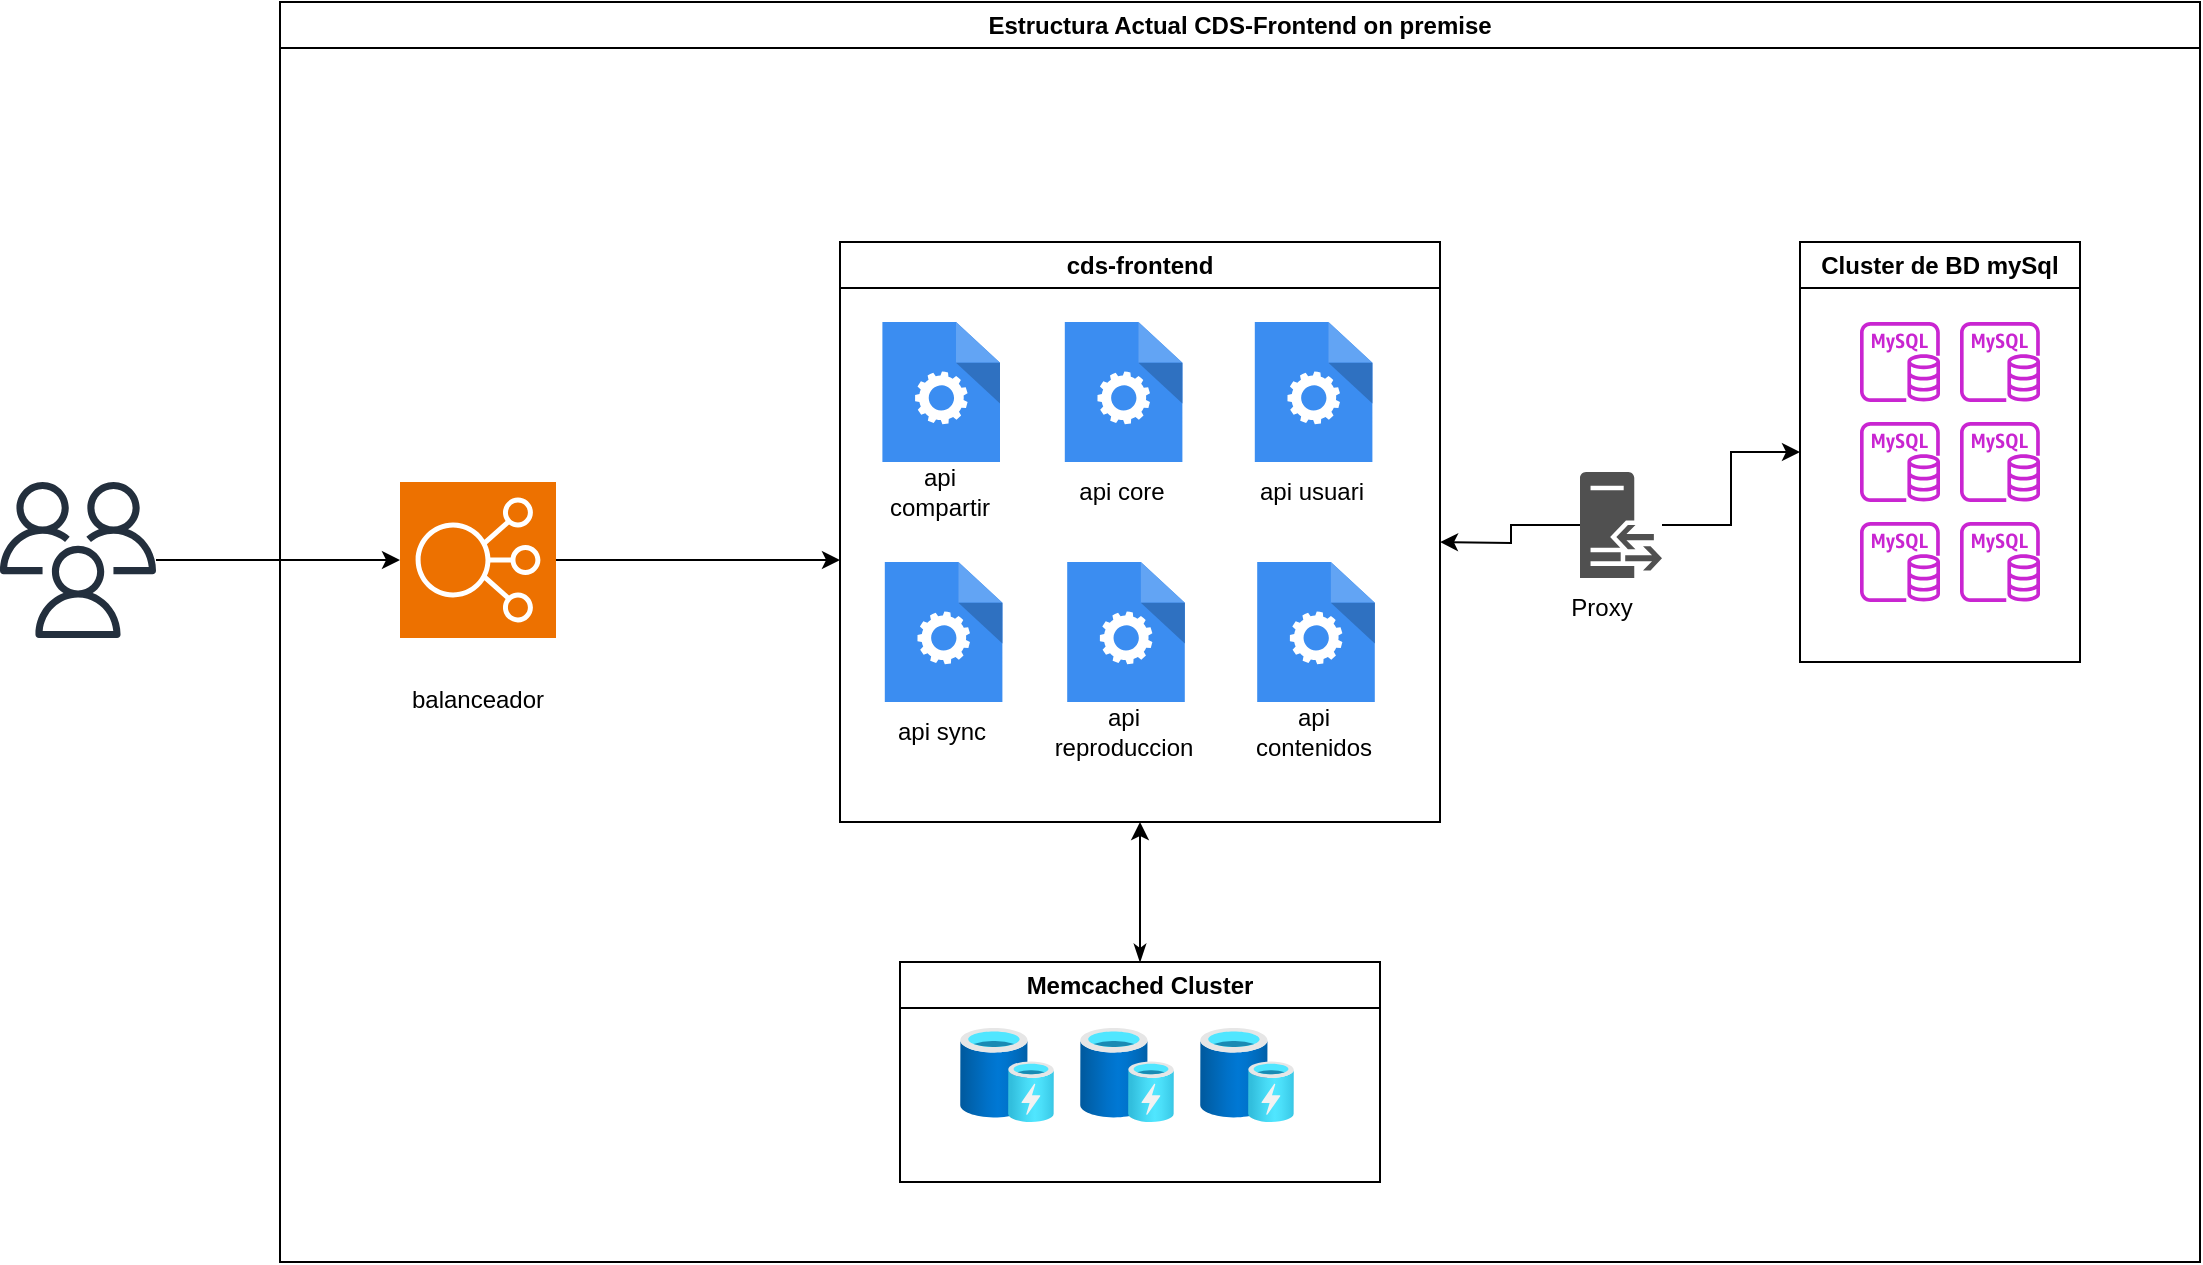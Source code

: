 <mxfile version="24.7.7" pages="3">
  <diagram id="Ht1M8jgEwFfnCIfOTk4-" name="Estado Actual">
    <mxGraphModel dx="1340" dy="683" grid="1" gridSize="10" guides="1" tooltips="1" connect="1" arrows="1" fold="1" page="1" pageScale="1" pageWidth="1169" pageHeight="827" math="0" shadow="0">
      <root>
        <mxCell id="0" />
        <mxCell id="1" parent="0" />
        <mxCell id="Ac4WIPOSFiqi20QRBWpF-2" value="Estructura Actual CDS-Frontend on premise" style="swimlane;whiteSpace=wrap;html=1;" vertex="1" parent="1">
          <mxGeometry x="170" y="50" width="960" height="630" as="geometry" />
        </mxCell>
        <mxCell id="Ac4WIPOSFiqi20QRBWpF-50" style="edgeStyle=orthogonalEdgeStyle;rounded=0;orthogonalLoop=1;jettySize=auto;html=1;" edge="1" parent="Ac4WIPOSFiqi20QRBWpF-2" source="Ac4WIPOSFiqi20QRBWpF-3">
          <mxGeometry relative="1" as="geometry">
            <mxPoint x="280" y="279" as="targetPoint" />
          </mxGeometry>
        </mxCell>
        <mxCell id="Ac4WIPOSFiqi20QRBWpF-3" value="" style="sketch=0;points=[[0,0,0],[0.25,0,0],[0.5,0,0],[0.75,0,0],[1,0,0],[0,1,0],[0.25,1,0],[0.5,1,0],[0.75,1,0],[1,1,0],[0,0.25,0],[0,0.5,0],[0,0.75,0],[1,0.25,0],[1,0.5,0],[1,0.75,0]];outlineConnect=0;fontColor=#232F3E;fillColor=#ED7100;strokeColor=#ffffff;dashed=0;verticalLabelPosition=bottom;verticalAlign=top;align=center;html=1;fontSize=12;fontStyle=0;aspect=fixed;shape=mxgraph.aws4.resourceIcon;resIcon=mxgraph.aws4.elastic_load_balancing;" vertex="1" parent="Ac4WIPOSFiqi20QRBWpF-2">
          <mxGeometry x="60" y="240" width="78" height="78" as="geometry" />
        </mxCell>
        <mxCell id="Ac4WIPOSFiqi20QRBWpF-4" value="Cluster de BD mySql" style="swimlane;whiteSpace=wrap;html=1;" vertex="1" parent="Ac4WIPOSFiqi20QRBWpF-2">
          <mxGeometry x="760" y="120" width="140" height="210" as="geometry" />
        </mxCell>
        <mxCell id="Ac4WIPOSFiqi20QRBWpF-5" value="" style="sketch=0;outlineConnect=0;fontColor=#232F3E;gradientColor=none;fillColor=#C925D1;strokeColor=none;dashed=0;verticalLabelPosition=bottom;verticalAlign=top;align=center;html=1;fontSize=12;fontStyle=0;aspect=fixed;pointerEvents=1;shape=mxgraph.aws4.rds_mysql_instance;" vertex="1" parent="Ac4WIPOSFiqi20QRBWpF-4">
          <mxGeometry x="30" y="40" width="40" height="40" as="geometry" />
        </mxCell>
        <mxCell id="Ac4WIPOSFiqi20QRBWpF-54" value="" style="sketch=0;outlineConnect=0;fontColor=#232F3E;gradientColor=none;fillColor=#C925D1;strokeColor=none;dashed=0;verticalLabelPosition=bottom;verticalAlign=top;align=center;html=1;fontSize=12;fontStyle=0;aspect=fixed;pointerEvents=1;shape=mxgraph.aws4.rds_mysql_instance;" vertex="1" parent="Ac4WIPOSFiqi20QRBWpF-4">
          <mxGeometry x="80" y="40" width="40" height="40" as="geometry" />
        </mxCell>
        <mxCell id="Ac4WIPOSFiqi20QRBWpF-57" value="" style="sketch=0;outlineConnect=0;fontColor=#232F3E;gradientColor=none;fillColor=#C925D1;strokeColor=none;dashed=0;verticalLabelPosition=bottom;verticalAlign=top;align=center;html=1;fontSize=12;fontStyle=0;aspect=fixed;pointerEvents=1;shape=mxgraph.aws4.rds_mysql_instance;" vertex="1" parent="Ac4WIPOSFiqi20QRBWpF-4">
          <mxGeometry x="80" y="90" width="40" height="40" as="geometry" />
        </mxCell>
        <mxCell id="Ac4WIPOSFiqi20QRBWpF-56" value="" style="sketch=0;outlineConnect=0;fontColor=#232F3E;gradientColor=none;fillColor=#C925D1;strokeColor=none;dashed=0;verticalLabelPosition=bottom;verticalAlign=top;align=center;html=1;fontSize=12;fontStyle=0;aspect=fixed;pointerEvents=1;shape=mxgraph.aws4.rds_mysql_instance;" vertex="1" parent="Ac4WIPOSFiqi20QRBWpF-4">
          <mxGeometry x="30" y="90" width="40" height="40" as="geometry" />
        </mxCell>
        <mxCell id="Ac4WIPOSFiqi20QRBWpF-59" value="" style="sketch=0;outlineConnect=0;fontColor=#232F3E;gradientColor=none;fillColor=#C925D1;strokeColor=none;dashed=0;verticalLabelPosition=bottom;verticalAlign=top;align=center;html=1;fontSize=12;fontStyle=0;aspect=fixed;pointerEvents=1;shape=mxgraph.aws4.rds_mysql_instance;" vertex="1" parent="Ac4WIPOSFiqi20QRBWpF-4">
          <mxGeometry x="30" y="140" width="40" height="40" as="geometry" />
        </mxCell>
        <mxCell id="Ac4WIPOSFiqi20QRBWpF-60" value="" style="sketch=0;outlineConnect=0;fontColor=#232F3E;gradientColor=none;fillColor=#C925D1;strokeColor=none;dashed=0;verticalLabelPosition=bottom;verticalAlign=top;align=center;html=1;fontSize=12;fontStyle=0;aspect=fixed;pointerEvents=1;shape=mxgraph.aws4.rds_mysql_instance;" vertex="1" parent="Ac4WIPOSFiqi20QRBWpF-4">
          <mxGeometry x="80" y="140" width="40" height="40" as="geometry" />
        </mxCell>
        <mxCell id="Ac4WIPOSFiqi20QRBWpF-8" value="cds-frontend" style="swimlane;whiteSpace=wrap;html=1;" vertex="1" parent="Ac4WIPOSFiqi20QRBWpF-2">
          <mxGeometry x="280" y="120" width="300" height="290" as="geometry" />
        </mxCell>
        <mxCell id="Ac4WIPOSFiqi20QRBWpF-24" value="" style="sketch=0;html=1;aspect=fixed;strokeColor=none;shadow=0;fillColor=#3B8DF1;verticalAlign=top;labelPosition=center;verticalLabelPosition=bottom;shape=mxgraph.gcp2.process" vertex="1" parent="Ac4WIPOSFiqi20QRBWpF-8">
          <mxGeometry x="21.2" y="40" width="58.8" height="70" as="geometry" />
        </mxCell>
        <mxCell id="Ac4WIPOSFiqi20QRBWpF-28" value="api compartir" style="text;html=1;align=center;verticalAlign=middle;whiteSpace=wrap;rounded=0;" vertex="1" parent="Ac4WIPOSFiqi20QRBWpF-8">
          <mxGeometry x="20.0" y="110" width="60" height="30" as="geometry" />
        </mxCell>
        <mxCell id="Ac4WIPOSFiqi20QRBWpF-29" value="" style="sketch=0;html=1;aspect=fixed;strokeColor=none;shadow=0;fillColor=#3B8DF1;verticalAlign=top;labelPosition=center;verticalLabelPosition=bottom;shape=mxgraph.gcp2.process" vertex="1" parent="Ac4WIPOSFiqi20QRBWpF-8">
          <mxGeometry x="112.4" y="40" width="58.8" height="70" as="geometry" />
        </mxCell>
        <mxCell id="Ac4WIPOSFiqi20QRBWpF-30" value="api core" style="text;html=1;align=center;verticalAlign=middle;whiteSpace=wrap;rounded=0;" vertex="1" parent="Ac4WIPOSFiqi20QRBWpF-8">
          <mxGeometry x="111.2" y="110" width="60" height="30" as="geometry" />
        </mxCell>
        <mxCell id="Ac4WIPOSFiqi20QRBWpF-33" value="" style="sketch=0;html=1;aspect=fixed;strokeColor=none;shadow=0;fillColor=#3B8DF1;verticalAlign=top;labelPosition=center;verticalLabelPosition=bottom;shape=mxgraph.gcp2.process" vertex="1" parent="Ac4WIPOSFiqi20QRBWpF-8">
          <mxGeometry x="207.4" y="40" width="58.8" height="70" as="geometry" />
        </mxCell>
        <mxCell id="Ac4WIPOSFiqi20QRBWpF-34" value="api usuari" style="text;html=1;align=center;verticalAlign=middle;whiteSpace=wrap;rounded=0;" vertex="1" parent="Ac4WIPOSFiqi20QRBWpF-8">
          <mxGeometry x="206.2" y="110" width="60" height="30" as="geometry" />
        </mxCell>
        <mxCell id="Ac4WIPOSFiqi20QRBWpF-35" value="" style="sketch=0;html=1;aspect=fixed;strokeColor=none;shadow=0;fillColor=#3B8DF1;verticalAlign=top;labelPosition=center;verticalLabelPosition=bottom;shape=mxgraph.gcp2.process" vertex="1" parent="Ac4WIPOSFiqi20QRBWpF-8">
          <mxGeometry x="208.6" y="160" width="58.8" height="70" as="geometry" />
        </mxCell>
        <mxCell id="Ac4WIPOSFiqi20QRBWpF-36" value="api contenidos" style="text;html=1;align=center;verticalAlign=middle;whiteSpace=wrap;rounded=0;" vertex="1" parent="Ac4WIPOSFiqi20QRBWpF-8">
          <mxGeometry x="207.4" y="230" width="60" height="30" as="geometry" />
        </mxCell>
        <mxCell id="Ac4WIPOSFiqi20QRBWpF-37" value="" style="sketch=0;html=1;aspect=fixed;strokeColor=none;shadow=0;fillColor=#3B8DF1;verticalAlign=top;labelPosition=center;verticalLabelPosition=bottom;shape=mxgraph.gcp2.process" vertex="1" parent="Ac4WIPOSFiqi20QRBWpF-8">
          <mxGeometry x="22.4" y="160" width="58.8" height="70" as="geometry" />
        </mxCell>
        <mxCell id="Ac4WIPOSFiqi20QRBWpF-38" value="api sync" style="text;html=1;align=center;verticalAlign=middle;whiteSpace=wrap;rounded=0;" vertex="1" parent="Ac4WIPOSFiqi20QRBWpF-8">
          <mxGeometry x="21.2" y="230" width="60" height="30" as="geometry" />
        </mxCell>
        <mxCell id="Ac4WIPOSFiqi20QRBWpF-39" value="" style="sketch=0;html=1;aspect=fixed;strokeColor=none;shadow=0;fillColor=#3B8DF1;verticalAlign=top;labelPosition=center;verticalLabelPosition=bottom;shape=mxgraph.gcp2.process" vertex="1" parent="Ac4WIPOSFiqi20QRBWpF-8">
          <mxGeometry x="113.6" y="160" width="58.8" height="70" as="geometry" />
        </mxCell>
        <mxCell id="Ac4WIPOSFiqi20QRBWpF-40" value="api reproduccion" style="text;html=1;align=center;verticalAlign=middle;whiteSpace=wrap;rounded=0;" vertex="1" parent="Ac4WIPOSFiqi20QRBWpF-8">
          <mxGeometry x="112.4" y="230" width="60" height="30" as="geometry" />
        </mxCell>
        <mxCell id="Ac4WIPOSFiqi20QRBWpF-48" value="balanceador" style="text;html=1;align=center;verticalAlign=middle;whiteSpace=wrap;rounded=0;" vertex="1" parent="Ac4WIPOSFiqi20QRBWpF-2">
          <mxGeometry x="69" y="334" width="60" height="30" as="geometry" />
        </mxCell>
        <mxCell id="Ac4WIPOSFiqi20QRBWpF-64" style="edgeStyle=orthogonalEdgeStyle;rounded=0;orthogonalLoop=1;jettySize=auto;html=1;entryX=0.5;entryY=1;entryDx=0;entryDy=0;startArrow=classicThin;startFill=1;" edge="1" parent="Ac4WIPOSFiqi20QRBWpF-2" source="Ac4WIPOSFiqi20QRBWpF-53" target="Ac4WIPOSFiqi20QRBWpF-8">
          <mxGeometry relative="1" as="geometry" />
        </mxCell>
        <mxCell id="Ac4WIPOSFiqi20QRBWpF-53" value="Memcached Cluster" style="swimlane;whiteSpace=wrap;html=1;" vertex="1" parent="Ac4WIPOSFiqi20QRBWpF-2">
          <mxGeometry x="310" y="480" width="240" height="110" as="geometry" />
        </mxCell>
        <mxCell id="Ac4WIPOSFiqi20QRBWpF-51" value="" style="image;aspect=fixed;html=1;points=[];align=center;fontSize=12;image=img/lib/azure2/general/Cache.svg;" vertex="1" parent="Ac4WIPOSFiqi20QRBWpF-53">
          <mxGeometry x="30" y="33" width="47" height="47" as="geometry" />
        </mxCell>
        <mxCell id="Ac4WIPOSFiqi20QRBWpF-62" value="" style="image;aspect=fixed;html=1;points=[];align=center;fontSize=12;image=img/lib/azure2/general/Cache.svg;" vertex="1" parent="Ac4WIPOSFiqi20QRBWpF-53">
          <mxGeometry x="90" y="33" width="47" height="47" as="geometry" />
        </mxCell>
        <mxCell id="Ac4WIPOSFiqi20QRBWpF-63" value="" style="image;aspect=fixed;html=1;points=[];align=center;fontSize=12;image=img/lib/azure2/general/Cache.svg;" vertex="1" parent="Ac4WIPOSFiqi20QRBWpF-53">
          <mxGeometry x="150" y="33" width="47" height="47" as="geometry" />
        </mxCell>
        <mxCell id="Ac4WIPOSFiqi20QRBWpF-69" style="edgeStyle=orthogonalEdgeStyle;rounded=0;orthogonalLoop=1;jettySize=auto;html=1;entryX=0;entryY=0.5;entryDx=0;entryDy=0;" edge="1" parent="Ac4WIPOSFiqi20QRBWpF-2" source="Ac4WIPOSFiqi20QRBWpF-67" target="Ac4WIPOSFiqi20QRBWpF-4">
          <mxGeometry relative="1" as="geometry" />
        </mxCell>
        <mxCell id="Ac4WIPOSFiqi20QRBWpF-70" style="edgeStyle=orthogonalEdgeStyle;rounded=0;orthogonalLoop=1;jettySize=auto;html=1;" edge="1" parent="Ac4WIPOSFiqi20QRBWpF-2" source="Ac4WIPOSFiqi20QRBWpF-67">
          <mxGeometry relative="1" as="geometry">
            <mxPoint x="580" y="270" as="targetPoint" />
          </mxGeometry>
        </mxCell>
        <mxCell id="Ac4WIPOSFiqi20QRBWpF-67" value="" style="sketch=0;pointerEvents=1;shadow=0;dashed=0;html=1;strokeColor=none;fillColor=#505050;labelPosition=center;verticalLabelPosition=bottom;verticalAlign=top;outlineConnect=0;align=center;shape=mxgraph.office.servers.reverse_proxy;" vertex="1" parent="Ac4WIPOSFiqi20QRBWpF-2">
          <mxGeometry x="650" y="235" width="41" height="53" as="geometry" />
        </mxCell>
        <mxCell id="Ac4WIPOSFiqi20QRBWpF-68" value="Proxy" style="text;html=1;align=center;verticalAlign=middle;whiteSpace=wrap;rounded=0;" vertex="1" parent="Ac4WIPOSFiqi20QRBWpF-2">
          <mxGeometry x="631" y="288" width="60" height="30" as="geometry" />
        </mxCell>
        <mxCell id="Ac4WIPOSFiqi20QRBWpF-49" style="edgeStyle=orthogonalEdgeStyle;rounded=0;orthogonalLoop=1;jettySize=auto;html=1;" edge="1" parent="1" source="Ac4WIPOSFiqi20QRBWpF-47" target="Ac4WIPOSFiqi20QRBWpF-3">
          <mxGeometry relative="1" as="geometry" />
        </mxCell>
        <mxCell id="Ac4WIPOSFiqi20QRBWpF-47" value="" style="sketch=0;outlineConnect=0;fontColor=#232F3E;gradientColor=none;fillColor=#232F3D;strokeColor=none;dashed=0;verticalLabelPosition=bottom;verticalAlign=top;align=center;html=1;fontSize=12;fontStyle=0;aspect=fixed;pointerEvents=1;shape=mxgraph.aws4.users;" vertex="1" parent="1">
          <mxGeometry x="30" y="290" width="78" height="78" as="geometry" />
        </mxCell>
      </root>
    </mxGraphModel>
  </diagram>
  <diagram name="Etapa 1 - Api Gateway - Cache" id="Z1QEGIGEOoJsZThyFfZr">
    <mxGraphModel dx="1340" dy="683" grid="1" gridSize="10" guides="1" tooltips="1" connect="1" arrows="1" fold="1" page="1" pageScale="1" pageWidth="1169" pageHeight="827" math="0" shadow="0">
      <root>
        <mxCell id="WkhB6MqnOmmRNj--FXNi-0" />
        <mxCell id="WkhB6MqnOmmRNj--FXNi-1" parent="WkhB6MqnOmmRNj--FXNi-0" />
        <mxCell id="WkhB6MqnOmmRNj--FXNi-2" value="Estructura después 1er Etapa CDS-Frontend on premise" style="swimlane;whiteSpace=wrap;html=1;" vertex="1" parent="WkhB6MqnOmmRNj--FXNi-1">
          <mxGeometry x="170" y="70" width="960" height="630" as="geometry" />
        </mxCell>
        <mxCell id="WkhB6MqnOmmRNj--FXNi-5" value="Cluster de BD mySql" style="swimlane;whiteSpace=wrap;html=1;" vertex="1" parent="WkhB6MqnOmmRNj--FXNi-2">
          <mxGeometry x="760" y="120" width="140" height="210" as="geometry" />
        </mxCell>
        <mxCell id="WkhB6MqnOmmRNj--FXNi-6" value="" style="sketch=0;outlineConnect=0;fontColor=#232F3E;gradientColor=none;fillColor=#C925D1;strokeColor=none;dashed=0;verticalLabelPosition=bottom;verticalAlign=top;align=center;html=1;fontSize=12;fontStyle=0;aspect=fixed;pointerEvents=1;shape=mxgraph.aws4.rds_mysql_instance;" vertex="1" parent="WkhB6MqnOmmRNj--FXNi-5">
          <mxGeometry x="30" y="40" width="40" height="40" as="geometry" />
        </mxCell>
        <mxCell id="WkhB6MqnOmmRNj--FXNi-7" value="" style="sketch=0;outlineConnect=0;fontColor=#232F3E;gradientColor=none;fillColor=#C925D1;strokeColor=none;dashed=0;verticalLabelPosition=bottom;verticalAlign=top;align=center;html=1;fontSize=12;fontStyle=0;aspect=fixed;pointerEvents=1;shape=mxgraph.aws4.rds_mysql_instance;" vertex="1" parent="WkhB6MqnOmmRNj--FXNi-5">
          <mxGeometry x="80" y="40" width="40" height="40" as="geometry" />
        </mxCell>
        <mxCell id="WkhB6MqnOmmRNj--FXNi-8" value="" style="sketch=0;outlineConnect=0;fontColor=#232F3E;gradientColor=none;fillColor=#C925D1;strokeColor=none;dashed=0;verticalLabelPosition=bottom;verticalAlign=top;align=center;html=1;fontSize=12;fontStyle=0;aspect=fixed;pointerEvents=1;shape=mxgraph.aws4.rds_mysql_instance;" vertex="1" parent="WkhB6MqnOmmRNj--FXNi-5">
          <mxGeometry x="80" y="90" width="40" height="40" as="geometry" />
        </mxCell>
        <mxCell id="WkhB6MqnOmmRNj--FXNi-9" value="" style="sketch=0;outlineConnect=0;fontColor=#232F3E;gradientColor=none;fillColor=#C925D1;strokeColor=none;dashed=0;verticalLabelPosition=bottom;verticalAlign=top;align=center;html=1;fontSize=12;fontStyle=0;aspect=fixed;pointerEvents=1;shape=mxgraph.aws4.rds_mysql_instance;" vertex="1" parent="WkhB6MqnOmmRNj--FXNi-5">
          <mxGeometry x="30" y="90" width="40" height="40" as="geometry" />
        </mxCell>
        <mxCell id="WkhB6MqnOmmRNj--FXNi-10" value="" style="sketch=0;outlineConnect=0;fontColor=#232F3E;gradientColor=none;fillColor=#C925D1;strokeColor=none;dashed=0;verticalLabelPosition=bottom;verticalAlign=top;align=center;html=1;fontSize=12;fontStyle=0;aspect=fixed;pointerEvents=1;shape=mxgraph.aws4.rds_mysql_instance;" vertex="1" parent="WkhB6MqnOmmRNj--FXNi-5">
          <mxGeometry x="30" y="140" width="40" height="40" as="geometry" />
        </mxCell>
        <mxCell id="WkhB6MqnOmmRNj--FXNi-11" value="" style="sketch=0;outlineConnect=0;fontColor=#232F3E;gradientColor=none;fillColor=#C925D1;strokeColor=none;dashed=0;verticalLabelPosition=bottom;verticalAlign=top;align=center;html=1;fontSize=12;fontStyle=0;aspect=fixed;pointerEvents=1;shape=mxgraph.aws4.rds_mysql_instance;" vertex="1" parent="WkhB6MqnOmmRNj--FXNi-5">
          <mxGeometry x="80" y="140" width="40" height="40" as="geometry" />
        </mxCell>
        <mxCell id="WkhB6MqnOmmRNj--FXNi-12" value="cds-frontend" style="swimlane;whiteSpace=wrap;html=1;" vertex="1" parent="WkhB6MqnOmmRNj--FXNi-2">
          <mxGeometry x="340" y="120" width="300" height="290" as="geometry" />
        </mxCell>
        <mxCell id="WkhB6MqnOmmRNj--FXNi-13" value="" style="sketch=0;html=1;aspect=fixed;strokeColor=none;shadow=0;fillColor=#3B8DF1;verticalAlign=top;labelPosition=center;verticalLabelPosition=bottom;shape=mxgraph.gcp2.process" vertex="1" parent="WkhB6MqnOmmRNj--FXNi-12">
          <mxGeometry x="21.2" y="40" width="58.8" height="70" as="geometry" />
        </mxCell>
        <mxCell id="WkhB6MqnOmmRNj--FXNi-14" value="api compartir" style="text;html=1;align=center;verticalAlign=middle;whiteSpace=wrap;rounded=0;" vertex="1" parent="WkhB6MqnOmmRNj--FXNi-12">
          <mxGeometry x="20.0" y="110" width="60" height="30" as="geometry" />
        </mxCell>
        <mxCell id="WkhB6MqnOmmRNj--FXNi-15" value="" style="sketch=0;html=1;aspect=fixed;strokeColor=none;shadow=0;fillColor=#3B8DF1;verticalAlign=top;labelPosition=center;verticalLabelPosition=bottom;shape=mxgraph.gcp2.process" vertex="1" parent="WkhB6MqnOmmRNj--FXNi-12">
          <mxGeometry x="112.4" y="40" width="58.8" height="70" as="geometry" />
        </mxCell>
        <mxCell id="WkhB6MqnOmmRNj--FXNi-16" value="api core" style="text;html=1;align=center;verticalAlign=middle;whiteSpace=wrap;rounded=0;" vertex="1" parent="WkhB6MqnOmmRNj--FXNi-12">
          <mxGeometry x="111.2" y="110" width="60" height="30" as="geometry" />
        </mxCell>
        <mxCell id="WkhB6MqnOmmRNj--FXNi-17" value="" style="sketch=0;html=1;aspect=fixed;strokeColor=none;shadow=0;fillColor=#3B8DF1;verticalAlign=top;labelPosition=center;verticalLabelPosition=bottom;shape=mxgraph.gcp2.process" vertex="1" parent="WkhB6MqnOmmRNj--FXNi-12">
          <mxGeometry x="207.4" y="40" width="58.8" height="70" as="geometry" />
        </mxCell>
        <mxCell id="WkhB6MqnOmmRNj--FXNi-18" value="api usuari" style="text;html=1;align=center;verticalAlign=middle;whiteSpace=wrap;rounded=0;" vertex="1" parent="WkhB6MqnOmmRNj--FXNi-12">
          <mxGeometry x="206.2" y="110" width="60" height="30" as="geometry" />
        </mxCell>
        <mxCell id="WkhB6MqnOmmRNj--FXNi-19" value="" style="sketch=0;html=1;aspect=fixed;strokeColor=none;shadow=0;fillColor=#3B8DF1;verticalAlign=top;labelPosition=center;verticalLabelPosition=bottom;shape=mxgraph.gcp2.process" vertex="1" parent="WkhB6MqnOmmRNj--FXNi-12">
          <mxGeometry x="208.6" y="160" width="58.8" height="70" as="geometry" />
        </mxCell>
        <mxCell id="WkhB6MqnOmmRNj--FXNi-20" value="api contenidos" style="text;html=1;align=center;verticalAlign=middle;whiteSpace=wrap;rounded=0;" vertex="1" parent="WkhB6MqnOmmRNj--FXNi-12">
          <mxGeometry x="207.4" y="230" width="60" height="30" as="geometry" />
        </mxCell>
        <mxCell id="WkhB6MqnOmmRNj--FXNi-21" value="" style="sketch=0;html=1;aspect=fixed;strokeColor=none;shadow=0;fillColor=#3B8DF1;verticalAlign=top;labelPosition=center;verticalLabelPosition=bottom;shape=mxgraph.gcp2.process" vertex="1" parent="WkhB6MqnOmmRNj--FXNi-12">
          <mxGeometry x="22.4" y="160" width="58.8" height="70" as="geometry" />
        </mxCell>
        <mxCell id="WkhB6MqnOmmRNj--FXNi-22" value="api sync" style="text;html=1;align=center;verticalAlign=middle;whiteSpace=wrap;rounded=0;" vertex="1" parent="WkhB6MqnOmmRNj--FXNi-12">
          <mxGeometry x="21.2" y="230" width="60" height="30" as="geometry" />
        </mxCell>
        <mxCell id="WkhB6MqnOmmRNj--FXNi-23" value="" style="sketch=0;html=1;aspect=fixed;strokeColor=none;shadow=0;fillColor=#3B8DF1;verticalAlign=top;labelPosition=center;verticalLabelPosition=bottom;shape=mxgraph.gcp2.process" vertex="1" parent="WkhB6MqnOmmRNj--FXNi-12">
          <mxGeometry x="113.6" y="160" width="58.8" height="70" as="geometry" />
        </mxCell>
        <mxCell id="WkhB6MqnOmmRNj--FXNi-24" value="api reproduccion" style="text;html=1;align=center;verticalAlign=middle;whiteSpace=wrap;rounded=0;" vertex="1" parent="WkhB6MqnOmmRNj--FXNi-12">
          <mxGeometry x="112.4" y="230" width="60" height="30" as="geometry" />
        </mxCell>
        <mxCell id="WkhB6MqnOmmRNj--FXNi-26" style="edgeStyle=orthogonalEdgeStyle;rounded=0;orthogonalLoop=1;jettySize=auto;html=1;entryX=0.5;entryY=1;entryDx=0;entryDy=0;startArrow=classicThin;startFill=1;" edge="1" parent="WkhB6MqnOmmRNj--FXNi-2" source="WkhB6MqnOmmRNj--FXNi-27" target="WkhB6MqnOmmRNj--FXNi-12">
          <mxGeometry relative="1" as="geometry" />
        </mxCell>
        <mxCell id="WkhB6MqnOmmRNj--FXNi-27" value="Memcached Cluster" style="swimlane;whiteSpace=wrap;html=1;" vertex="1" parent="WkhB6MqnOmmRNj--FXNi-2">
          <mxGeometry x="310" y="480" width="240" height="110" as="geometry" />
        </mxCell>
        <mxCell id="WkhB6MqnOmmRNj--FXNi-28" value="" style="image;aspect=fixed;html=1;points=[];align=center;fontSize=12;image=img/lib/azure2/general/Cache.svg;" vertex="1" parent="WkhB6MqnOmmRNj--FXNi-27">
          <mxGeometry x="30" y="33" width="47" height="47" as="geometry" />
        </mxCell>
        <mxCell id="WkhB6MqnOmmRNj--FXNi-29" value="" style="image;aspect=fixed;html=1;points=[];align=center;fontSize=12;image=img/lib/azure2/general/Cache.svg;" vertex="1" parent="WkhB6MqnOmmRNj--FXNi-27">
          <mxGeometry x="90" y="33" width="47" height="47" as="geometry" />
        </mxCell>
        <mxCell id="WkhB6MqnOmmRNj--FXNi-30" value="" style="image;aspect=fixed;html=1;points=[];align=center;fontSize=12;image=img/lib/azure2/general/Cache.svg;" vertex="1" parent="WkhB6MqnOmmRNj--FXNi-27">
          <mxGeometry x="150" y="33" width="47" height="47" as="geometry" />
        </mxCell>
        <mxCell id="WkhB6MqnOmmRNj--FXNi-31" style="edgeStyle=orthogonalEdgeStyle;rounded=0;orthogonalLoop=1;jettySize=auto;html=1;entryX=0;entryY=0.5;entryDx=0;entryDy=0;" edge="1" parent="WkhB6MqnOmmRNj--FXNi-2" source="WkhB6MqnOmmRNj--FXNi-33" target="WkhB6MqnOmmRNj--FXNi-5">
          <mxGeometry relative="1" as="geometry" />
        </mxCell>
        <mxCell id="WkhB6MqnOmmRNj--FXNi-32" style="edgeStyle=orthogonalEdgeStyle;rounded=0;orthogonalLoop=1;jettySize=auto;html=1;" edge="1" parent="WkhB6MqnOmmRNj--FXNi-2" source="WkhB6MqnOmmRNj--FXNi-33">
          <mxGeometry relative="1" as="geometry">
            <mxPoint x="640" y="280" as="targetPoint" />
          </mxGeometry>
        </mxCell>
        <mxCell id="WkhB6MqnOmmRNj--FXNi-33" value="" style="sketch=0;pointerEvents=1;shadow=0;dashed=0;html=1;strokeColor=none;fillColor=#505050;labelPosition=center;verticalLabelPosition=bottom;verticalAlign=top;outlineConnect=0;align=center;shape=mxgraph.office.servers.reverse_proxy;" vertex="1" parent="WkhB6MqnOmmRNj--FXNi-2">
          <mxGeometry x="680" y="230" width="41" height="53" as="geometry" />
        </mxCell>
        <mxCell id="WkhB6MqnOmmRNj--FXNi-34" value="Proxy BD" style="text;html=1;align=center;verticalAlign=middle;whiteSpace=wrap;rounded=0;" vertex="1" parent="WkhB6MqnOmmRNj--FXNi-2">
          <mxGeometry x="652" y="288" width="89" height="30" as="geometry" />
        </mxCell>
        <mxCell id="SPDAClw_gmDvVpPwjiVl-1" style="edgeStyle=orthogonalEdgeStyle;rounded=0;orthogonalLoop=1;jettySize=auto;html=1;entryX=0;entryY=0.5;entryDx=0;entryDy=0;" edge="1" parent="WkhB6MqnOmmRNj--FXNi-2" source="SPDAClw_gmDvVpPwjiVl-0" target="WkhB6MqnOmmRNj--FXNi-12">
          <mxGeometry relative="1" as="geometry" />
        </mxCell>
        <mxCell id="SPDAClw_gmDvVpPwjiVl-8" style="edgeStyle=orthogonalEdgeStyle;rounded=0;orthogonalLoop=1;jettySize=auto;html=1;startArrow=classicThin;startFill=1;" edge="1" parent="WkhB6MqnOmmRNj--FXNi-2" source="SPDAClw_gmDvVpPwjiVl-0" target="SPDAClw_gmDvVpPwjiVl-7">
          <mxGeometry relative="1" as="geometry" />
        </mxCell>
        <mxCell id="SPDAClw_gmDvVpPwjiVl-0" value="" style="sketch=0;points=[[0,0,0],[0.25,0,0],[0.5,0,0],[0.75,0,0],[1,0,0],[0,1,0],[0.25,1,0],[0.5,1,0],[0.75,1,0],[1,1,0],[0,0.25,0],[0,0.5,0],[0,0.75,0],[1,0.25,0],[1,0.5,0],[1,0.75,0]];outlineConnect=0;fontColor=#232F3E;fillColor=#E7157B;strokeColor=#ffffff;dashed=0;verticalLabelPosition=bottom;verticalAlign=top;align=center;html=1;fontSize=12;fontStyle=0;aspect=fixed;shape=mxgraph.aws4.resourceIcon;resIcon=mxgraph.aws4.api_gateway;" vertex="1" parent="WkhB6MqnOmmRNj--FXNi-2">
          <mxGeometry x="120" y="180" width="78" height="78" as="geometry" />
        </mxCell>
        <mxCell id="SPDAClw_gmDvVpPwjiVl-2" value="Kong Community Edition/ Enterprise Edition" style="text;html=1;align=center;verticalAlign=middle;whiteSpace=wrap;rounded=0;fillColor=#ffe6cc;strokeColor=#d79b00;" vertex="1" parent="WkhB6MqnOmmRNj--FXNi-2">
          <mxGeometry x="73.5" y="270" width="171" height="40" as="geometry" />
        </mxCell>
        <mxCell id="SPDAClw_gmDvVpPwjiVl-6" value="Balanceador de Carga&lt;div&gt;Api Gateway&lt;/div&gt;&lt;div&gt;Caché de respuesta&lt;/div&gt;" style="text;html=1;align=center;verticalAlign=middle;whiteSpace=wrap;rounded=0;" vertex="1" parent="WkhB6MqnOmmRNj--FXNi-2">
          <mxGeometry x="80" y="310" width="171" height="52" as="geometry" />
        </mxCell>
        <mxCell id="SPDAClw_gmDvVpPwjiVl-7" value="" style="sketch=0;outlineConnect=0;fontColor=#232F3E;gradientColor=none;fillColor=#8C4FFF;strokeColor=none;dashed=0;verticalLabelPosition=bottom;verticalAlign=top;align=center;html=1;fontSize=12;fontStyle=0;aspect=fixed;pointerEvents=1;shape=mxgraph.aws4.opensearch_dashboards;" vertex="1" parent="WkhB6MqnOmmRNj--FXNi-2">
          <mxGeometry x="120" y="80" width="79.32" height="60" as="geometry" />
        </mxCell>
        <mxCell id="SPDAClw_gmDvVpPwjiVl-9" value="Konga" style="text;html=1;align=center;verticalAlign=middle;whiteSpace=wrap;rounded=0;fillColor=#ffe6cc;strokeColor=#d79b00;" vertex="1" parent="WkhB6MqnOmmRNj--FXNi-2">
          <mxGeometry x="40" y="95" width="70" height="30" as="geometry" />
        </mxCell>
        <mxCell id="rBxAFrC0pXOsSTSq8PAp-0" value="Opciones Opensource:&lt;br&gt;- HAProxy, Nginx, y Traefik&lt;br&gt;- Varnish, Redis, y Memcached" style="text;html=1;align=center;verticalAlign=middle;whiteSpace=wrap;rounded=0;" vertex="1" parent="WkhB6MqnOmmRNj--FXNi-2">
          <mxGeometry x="74.16" y="370" width="171" height="52" as="geometry" />
        </mxCell>
        <mxCell id="WkhB6MqnOmmRNj--FXNi-35" style="edgeStyle=orthogonalEdgeStyle;rounded=0;orthogonalLoop=1;jettySize=auto;html=1;entryX=0;entryY=0.5;entryDx=0;entryDy=0;entryPerimeter=0;" edge="1" parent="WkhB6MqnOmmRNj--FXNi-1" source="WkhB6MqnOmmRNj--FXNi-36" target="SPDAClw_gmDvVpPwjiVl-0">
          <mxGeometry relative="1" as="geometry">
            <mxPoint x="220" y="349" as="targetPoint" />
          </mxGeometry>
        </mxCell>
        <mxCell id="WkhB6MqnOmmRNj--FXNi-36" value="" style="sketch=0;outlineConnect=0;fontColor=#232F3E;gradientColor=none;fillColor=#232F3D;strokeColor=none;dashed=0;verticalLabelPosition=bottom;verticalAlign=top;align=center;html=1;fontSize=12;fontStyle=0;aspect=fixed;pointerEvents=1;shape=mxgraph.aws4.users;" vertex="1" parent="WkhB6MqnOmmRNj--FXNi-1">
          <mxGeometry x="30" y="290" width="78" height="78" as="geometry" />
        </mxCell>
      </root>
    </mxGraphModel>
  </diagram>
  <diagram name="Etapa 3 - Desglose API" id="nduGcI5L-z4Zy9Qe6sDN">
    <mxGraphModel dx="1340" dy="683" grid="1" gridSize="10" guides="1" tooltips="1" connect="1" arrows="1" fold="1" page="1" pageScale="1" pageWidth="1169" pageHeight="827" math="0" shadow="0">
      <root>
        <mxCell id="f7iGe_YgDoUXXHbwSH-8-0" />
        <mxCell id="f7iGe_YgDoUXXHbwSH-8-1" parent="f7iGe_YgDoUXXHbwSH-8-0" />
        <mxCell id="f7iGe_YgDoUXXHbwSH-8-2" value="Estructura después 2da Etapa CDS-Frontend on premise" style="swimlane;whiteSpace=wrap;html=1;" vertex="1" parent="f7iGe_YgDoUXXHbwSH-8-1">
          <mxGeometry x="170" y="70" width="960" height="630" as="geometry" />
        </mxCell>
        <mxCell id="f7iGe_YgDoUXXHbwSH-8-3" value="Cluster de BD mySql" style="swimlane;whiteSpace=wrap;html=1;" vertex="1" parent="f7iGe_YgDoUXXHbwSH-8-2">
          <mxGeometry x="760" y="192" width="140" height="210" as="geometry" />
        </mxCell>
        <mxCell id="f7iGe_YgDoUXXHbwSH-8-4" value="" style="sketch=0;outlineConnect=0;fontColor=#232F3E;gradientColor=none;fillColor=#C925D1;strokeColor=none;dashed=0;verticalLabelPosition=bottom;verticalAlign=top;align=center;html=1;fontSize=12;fontStyle=0;aspect=fixed;pointerEvents=1;shape=mxgraph.aws4.rds_mysql_instance;" vertex="1" parent="f7iGe_YgDoUXXHbwSH-8-3">
          <mxGeometry x="30" y="40" width="40" height="40" as="geometry" />
        </mxCell>
        <mxCell id="f7iGe_YgDoUXXHbwSH-8-5" value="" style="sketch=0;outlineConnect=0;fontColor=#232F3E;gradientColor=none;fillColor=#C925D1;strokeColor=none;dashed=0;verticalLabelPosition=bottom;verticalAlign=top;align=center;html=1;fontSize=12;fontStyle=0;aspect=fixed;pointerEvents=1;shape=mxgraph.aws4.rds_mysql_instance;" vertex="1" parent="f7iGe_YgDoUXXHbwSH-8-3">
          <mxGeometry x="80" y="40" width="40" height="40" as="geometry" />
        </mxCell>
        <mxCell id="f7iGe_YgDoUXXHbwSH-8-6" value="" style="sketch=0;outlineConnect=0;fontColor=#232F3E;gradientColor=none;fillColor=#C925D1;strokeColor=none;dashed=0;verticalLabelPosition=bottom;verticalAlign=top;align=center;html=1;fontSize=12;fontStyle=0;aspect=fixed;pointerEvents=1;shape=mxgraph.aws4.rds_mysql_instance;" vertex="1" parent="f7iGe_YgDoUXXHbwSH-8-3">
          <mxGeometry x="80" y="90" width="40" height="40" as="geometry" />
        </mxCell>
        <mxCell id="f7iGe_YgDoUXXHbwSH-8-7" value="" style="sketch=0;outlineConnect=0;fontColor=#232F3E;gradientColor=none;fillColor=#C925D1;strokeColor=none;dashed=0;verticalLabelPosition=bottom;verticalAlign=top;align=center;html=1;fontSize=12;fontStyle=0;aspect=fixed;pointerEvents=1;shape=mxgraph.aws4.rds_mysql_instance;" vertex="1" parent="f7iGe_YgDoUXXHbwSH-8-3">
          <mxGeometry x="30" y="90" width="40" height="40" as="geometry" />
        </mxCell>
        <mxCell id="f7iGe_YgDoUXXHbwSH-8-8" value="" style="sketch=0;outlineConnect=0;fontColor=#232F3E;gradientColor=none;fillColor=#C925D1;strokeColor=none;dashed=0;verticalLabelPosition=bottom;verticalAlign=top;align=center;html=1;fontSize=12;fontStyle=0;aspect=fixed;pointerEvents=1;shape=mxgraph.aws4.rds_mysql_instance;" vertex="1" parent="f7iGe_YgDoUXXHbwSH-8-3">
          <mxGeometry x="30" y="140" width="40" height="40" as="geometry" />
        </mxCell>
        <mxCell id="f7iGe_YgDoUXXHbwSH-8-9" value="" style="sketch=0;outlineConnect=0;fontColor=#232F3E;gradientColor=none;fillColor=#C925D1;strokeColor=none;dashed=0;verticalLabelPosition=bottom;verticalAlign=top;align=center;html=1;fontSize=12;fontStyle=0;aspect=fixed;pointerEvents=1;shape=mxgraph.aws4.rds_mysql_instance;" vertex="1" parent="f7iGe_YgDoUXXHbwSH-8-3">
          <mxGeometry x="80" y="140" width="40" height="40" as="geometry" />
        </mxCell>
        <mxCell id="f7iGe_YgDoUXXHbwSH-8-24" value="Memcached Cluster" style="swimlane;whiteSpace=wrap;html=1;" vertex="1" parent="f7iGe_YgDoUXXHbwSH-8-2">
          <mxGeometry x="340" y="500" width="240" height="110" as="geometry" />
        </mxCell>
        <mxCell id="f7iGe_YgDoUXXHbwSH-8-25" value="" style="image;aspect=fixed;html=1;points=[];align=center;fontSize=12;image=img/lib/azure2/general/Cache.svg;" vertex="1" parent="f7iGe_YgDoUXXHbwSH-8-24">
          <mxGeometry x="30" y="33" width="47" height="47" as="geometry" />
        </mxCell>
        <mxCell id="f7iGe_YgDoUXXHbwSH-8-26" value="" style="image;aspect=fixed;html=1;points=[];align=center;fontSize=12;image=img/lib/azure2/general/Cache.svg;" vertex="1" parent="f7iGe_YgDoUXXHbwSH-8-24">
          <mxGeometry x="90" y="33" width="47" height="47" as="geometry" />
        </mxCell>
        <mxCell id="f7iGe_YgDoUXXHbwSH-8-27" value="" style="image;aspect=fixed;html=1;points=[];align=center;fontSize=12;image=img/lib/azure2/general/Cache.svg;" vertex="1" parent="f7iGe_YgDoUXXHbwSH-8-24">
          <mxGeometry x="150" y="33" width="47" height="47" as="geometry" />
        </mxCell>
        <mxCell id="f7iGe_YgDoUXXHbwSH-8-28" style="edgeStyle=orthogonalEdgeStyle;rounded=0;orthogonalLoop=1;jettySize=auto;html=1;entryX=0;entryY=0.5;entryDx=0;entryDy=0;" edge="1" parent="f7iGe_YgDoUXXHbwSH-8-2" source="f7iGe_YgDoUXXHbwSH-8-30" target="f7iGe_YgDoUXXHbwSH-8-3">
          <mxGeometry relative="1" as="geometry" />
        </mxCell>
        <mxCell id="f7iGe_YgDoUXXHbwSH-8-30" value="" style="sketch=0;pointerEvents=1;shadow=0;dashed=0;html=1;strokeColor=none;fillColor=#505050;labelPosition=center;verticalLabelPosition=bottom;verticalAlign=top;outlineConnect=0;align=center;shape=mxgraph.office.servers.reverse_proxy;" vertex="1" parent="f7iGe_YgDoUXXHbwSH-8-2">
          <mxGeometry x="670" y="269" width="41" height="53" as="geometry" />
        </mxCell>
        <mxCell id="f7iGe_YgDoUXXHbwSH-8-31" value="Proxy BD" style="text;html=1;align=center;verticalAlign=middle;whiteSpace=wrap;rounded=0;" vertex="1" parent="f7iGe_YgDoUXXHbwSH-8-2">
          <mxGeometry x="640" y="327" width="89" height="30" as="geometry" />
        </mxCell>
        <mxCell id="f7iGe_YgDoUXXHbwSH-8-33" style="edgeStyle=orthogonalEdgeStyle;rounded=0;orthogonalLoop=1;jettySize=auto;html=1;startArrow=classicThin;startFill=1;" edge="1" parent="f7iGe_YgDoUXXHbwSH-8-2" source="f7iGe_YgDoUXXHbwSH-8-34" target="f7iGe_YgDoUXXHbwSH-8-37">
          <mxGeometry relative="1" as="geometry" />
        </mxCell>
        <mxCell id="AD2Tv4GvOZyauW-2LLx4-10" style="edgeStyle=orthogonalEdgeStyle;rounded=0;orthogonalLoop=1;jettySize=auto;html=1;" edge="1" parent="f7iGe_YgDoUXXHbwSH-8-2" source="f7iGe_YgDoUXXHbwSH-8-34" target="f7iGe_YgDoUXXHbwSH-8-11">
          <mxGeometry relative="1" as="geometry" />
        </mxCell>
        <mxCell id="AD2Tv4GvOZyauW-2LLx4-13" style="edgeStyle=orthogonalEdgeStyle;rounded=0;orthogonalLoop=1;jettySize=auto;html=1;entryX=0.5;entryY=1;entryDx=0;entryDy=0;" edge="1" parent="f7iGe_YgDoUXXHbwSH-8-2" source="f7iGe_YgDoUXXHbwSH-8-34" target="f7iGe_YgDoUXXHbwSH-8-14">
          <mxGeometry relative="1" as="geometry" />
        </mxCell>
        <mxCell id="AD2Tv4GvOZyauW-2LLx4-14" style="edgeStyle=orthogonalEdgeStyle;rounded=0;orthogonalLoop=1;jettySize=auto;html=1;entryX=0.5;entryY=1;entryDx=0;entryDy=0;" edge="1" parent="f7iGe_YgDoUXXHbwSH-8-2" source="f7iGe_YgDoUXXHbwSH-8-34" target="f7iGe_YgDoUXXHbwSH-8-16">
          <mxGeometry relative="1" as="geometry" />
        </mxCell>
        <mxCell id="AD2Tv4GvOZyauW-2LLx4-15" style="edgeStyle=orthogonalEdgeStyle;rounded=0;orthogonalLoop=1;jettySize=auto;html=1;" edge="1" parent="f7iGe_YgDoUXXHbwSH-8-2" source="f7iGe_YgDoUXXHbwSH-8-34" target="f7iGe_YgDoUXXHbwSH-8-20">
          <mxGeometry relative="1" as="geometry" />
        </mxCell>
        <mxCell id="f7iGe_YgDoUXXHbwSH-8-34" value="" style="sketch=0;points=[[0,0,0],[0.25,0,0],[0.5,0,0],[0.75,0,0],[1,0,0],[0,1,0],[0.25,1,0],[0.5,1,0],[0.75,1,0],[1,1,0],[0,0.25,0],[0,0.5,0],[0,0.75,0],[1,0.25,0],[1,0.5,0],[1,0.75,0]];outlineConnect=0;fontColor=#232F3E;fillColor=#E7157B;strokeColor=#ffffff;dashed=0;verticalLabelPosition=bottom;verticalAlign=top;align=center;html=1;fontSize=12;fontStyle=0;aspect=fixed;shape=mxgraph.aws4.resourceIcon;resIcon=mxgraph.aws4.api_gateway;" vertex="1" parent="f7iGe_YgDoUXXHbwSH-8-2">
          <mxGeometry x="120" y="232" width="78" height="78" as="geometry" />
        </mxCell>
        <mxCell id="f7iGe_YgDoUXXHbwSH-8-35" value="Kong Community Edition/ Enterprise Edition" style="text;html=1;align=center;verticalAlign=middle;whiteSpace=wrap;rounded=0;fillColor=#ffe6cc;strokeColor=#d79b00;" vertex="1" parent="f7iGe_YgDoUXXHbwSH-8-2">
          <mxGeometry x="73.5" y="322" width="171" height="40" as="geometry" />
        </mxCell>
        <mxCell id="f7iGe_YgDoUXXHbwSH-8-36" value="Balanceador de Carga&lt;div&gt;Api Gateway&lt;/div&gt;&lt;div&gt;Caché de respuesta&lt;/div&gt;" style="text;html=1;align=center;verticalAlign=middle;whiteSpace=wrap;rounded=0;" vertex="1" parent="f7iGe_YgDoUXXHbwSH-8-2">
          <mxGeometry x="80" y="362" width="171" height="52" as="geometry" />
        </mxCell>
        <mxCell id="f7iGe_YgDoUXXHbwSH-8-37" value="" style="sketch=0;outlineConnect=0;fontColor=#232F3E;gradientColor=none;fillColor=#8C4FFF;strokeColor=none;dashed=0;verticalLabelPosition=bottom;verticalAlign=top;align=center;html=1;fontSize=12;fontStyle=0;aspect=fixed;pointerEvents=1;shape=mxgraph.aws4.opensearch_dashboards;" vertex="1" parent="f7iGe_YgDoUXXHbwSH-8-2">
          <mxGeometry x="120" y="132" width="79.32" height="60" as="geometry" />
        </mxCell>
        <mxCell id="f7iGe_YgDoUXXHbwSH-8-38" value="Konga" style="text;html=1;align=center;verticalAlign=middle;whiteSpace=wrap;rounded=0;fillColor=#ffe6cc;strokeColor=#d79b00;" vertex="1" parent="f7iGe_YgDoUXXHbwSH-8-2">
          <mxGeometry x="40" y="147" width="70" height="30" as="geometry" />
        </mxCell>
        <mxCell id="f7iGe_YgDoUXXHbwSH-8-39" value="Opciones Opensource:&lt;br&gt;- HAProxy, Nginx, y Traefik&lt;br&gt;- Varnish, Redis, y Memcached" style="text;html=1;align=center;verticalAlign=middle;whiteSpace=wrap;rounded=0;" vertex="1" parent="f7iGe_YgDoUXXHbwSH-8-2">
          <mxGeometry x="74.16" y="422" width="171" height="52" as="geometry" />
        </mxCell>
        <mxCell id="AD2Tv4GvOZyauW-2LLx4-0" value="" style="group" vertex="1" connectable="0" parent="f7iGe_YgDoUXXHbwSH-8-2">
          <mxGeometry x="320" y="330" width="60" height="105" as="geometry" />
        </mxCell>
        <mxCell id="f7iGe_YgDoUXXHbwSH-8-11" value="" style="sketch=0;html=1;aspect=fixed;strokeColor=none;shadow=0;fillColor=#3B8DF1;verticalAlign=top;labelPosition=center;verticalLabelPosition=bottom;shape=mxgraph.gcp2.process" vertex="1" parent="AD2Tv4GvOZyauW-2LLx4-0">
          <mxGeometry x="1.2" width="58.8" height="70" as="geometry" />
        </mxCell>
        <mxCell id="f7iGe_YgDoUXXHbwSH-8-12" value="api compartir" style="text;html=1;align=center;verticalAlign=middle;whiteSpace=wrap;rounded=0;" vertex="1" parent="AD2Tv4GvOZyauW-2LLx4-0">
          <mxGeometry y="75" width="60" height="30" as="geometry" />
        </mxCell>
        <mxCell id="AD2Tv4GvOZyauW-2LLx4-1" value="" style="group" vertex="1" connectable="0" parent="f7iGe_YgDoUXXHbwSH-8-2">
          <mxGeometry x="310" y="105" width="60" height="105" as="geometry" />
        </mxCell>
        <mxCell id="f7iGe_YgDoUXXHbwSH-8-13" value="" style="sketch=0;html=1;aspect=fixed;strokeColor=none;shadow=0;fillColor=#3B8DF1;verticalAlign=top;labelPosition=center;verticalLabelPosition=bottom;shape=mxgraph.gcp2.process" vertex="1" parent="AD2Tv4GvOZyauW-2LLx4-1">
          <mxGeometry x="0.6" width="58.8" height="70" as="geometry" />
        </mxCell>
        <mxCell id="f7iGe_YgDoUXXHbwSH-8-14" value="api core" style="text;html=1;align=center;verticalAlign=middle;whiteSpace=wrap;rounded=0;" vertex="1" parent="AD2Tv4GvOZyauW-2LLx4-1">
          <mxGeometry y="75" width="60" height="30" as="geometry" />
        </mxCell>
        <mxCell id="AD2Tv4GvOZyauW-2LLx4-2" value="" style="group" vertex="1" connectable="0" parent="f7iGe_YgDoUXXHbwSH-8-2">
          <mxGeometry x="430.0" y="100" width="70" height="105" as="geometry" />
        </mxCell>
        <mxCell id="f7iGe_YgDoUXXHbwSH-8-15" value="" style="sketch=0;html=1;aspect=fixed;strokeColor=none;shadow=0;fillColor=#3B8DF1;verticalAlign=top;labelPosition=center;verticalLabelPosition=bottom;shape=mxgraph.gcp2.process" vertex="1" parent="AD2Tv4GvOZyauW-2LLx4-2">
          <mxGeometry x="1.2" width="58.8" height="70" as="geometry" />
        </mxCell>
        <mxCell id="f7iGe_YgDoUXXHbwSH-8-16" value="api usuario" style="text;html=1;align=center;verticalAlign=middle;whiteSpace=wrap;rounded=0;" vertex="1" parent="AD2Tv4GvOZyauW-2LLx4-2">
          <mxGeometry x="-4.4" y="75" width="70" height="30" as="geometry" />
        </mxCell>
        <mxCell id="AD2Tv4GvOZyauW-2LLx4-3" value="" style="group" vertex="1" connectable="0" parent="f7iGe_YgDoUXXHbwSH-8-2">
          <mxGeometry x="540" y="100" width="60" height="100" as="geometry" />
        </mxCell>
        <mxCell id="f7iGe_YgDoUXXHbwSH-8-19" value="" style="sketch=0;html=1;aspect=fixed;strokeColor=none;shadow=0;fillColor=#3B8DF1;verticalAlign=top;labelPosition=center;verticalLabelPosition=bottom;shape=mxgraph.gcp2.process" vertex="1" parent="AD2Tv4GvOZyauW-2LLx4-3">
          <mxGeometry x="1.2" width="58.8" height="70" as="geometry" />
        </mxCell>
        <mxCell id="f7iGe_YgDoUXXHbwSH-8-20" value="api sync" style="text;html=1;align=center;verticalAlign=middle;whiteSpace=wrap;rounded=0;" vertex="1" parent="AD2Tv4GvOZyauW-2LLx4-3">
          <mxGeometry y="70" width="60" height="30" as="geometry" />
        </mxCell>
        <mxCell id="AD2Tv4GvOZyauW-2LLx4-4" value="" style="group" vertex="1" connectable="0" parent="f7iGe_YgDoUXXHbwSH-8-2">
          <mxGeometry x="440.0" y="330" width="60" height="100" as="geometry" />
        </mxCell>
        <mxCell id="f7iGe_YgDoUXXHbwSH-8-21" value="" style="sketch=0;html=1;aspect=fixed;strokeColor=none;shadow=0;fillColor=#3B8DF1;verticalAlign=top;labelPosition=center;verticalLabelPosition=bottom;shape=mxgraph.gcp2.process" vertex="1" parent="AD2Tv4GvOZyauW-2LLx4-4">
          <mxGeometry x="1.2" width="58.8" height="70" as="geometry" />
        </mxCell>
        <mxCell id="f7iGe_YgDoUXXHbwSH-8-22" value="api reproduccion" style="text;html=1;align=center;verticalAlign=middle;whiteSpace=wrap;rounded=0;" vertex="1" parent="AD2Tv4GvOZyauW-2LLx4-4">
          <mxGeometry y="70" width="60" height="30" as="geometry" />
        </mxCell>
        <mxCell id="AD2Tv4GvOZyauW-2LLx4-5" value="" style="group" vertex="1" connectable="0" parent="f7iGe_YgDoUXXHbwSH-8-2">
          <mxGeometry x="550" y="330" width="60" height="100" as="geometry" />
        </mxCell>
        <mxCell id="f7iGe_YgDoUXXHbwSH-8-17" value="" style="sketch=0;html=1;aspect=fixed;strokeColor=none;shadow=0;fillColor=#3B8DF1;verticalAlign=top;labelPosition=center;verticalLabelPosition=bottom;shape=mxgraph.gcp2.process" vertex="1" parent="AD2Tv4GvOZyauW-2LLx4-5">
          <mxGeometry width="58.8" height="70" as="geometry" />
        </mxCell>
        <mxCell id="f7iGe_YgDoUXXHbwSH-8-18" value="api contenidos" style="text;html=1;align=center;verticalAlign=middle;whiteSpace=wrap;rounded=0;" vertex="1" parent="AD2Tv4GvOZyauW-2LLx4-5">
          <mxGeometry y="70" width="60" height="30" as="geometry" />
        </mxCell>
        <mxCell id="AD2Tv4GvOZyauW-2LLx4-7" style="edgeStyle=orthogonalEdgeStyle;rounded=0;orthogonalLoop=1;jettySize=auto;html=1;" edge="1" parent="f7iGe_YgDoUXXHbwSH-8-2" source="f7iGe_YgDoUXXHbwSH-8-12" target="f7iGe_YgDoUXXHbwSH-8-24">
          <mxGeometry relative="1" as="geometry" />
        </mxCell>
        <mxCell id="AD2Tv4GvOZyauW-2LLx4-11" style="edgeStyle=orthogonalEdgeStyle;rounded=0;orthogonalLoop=1;jettySize=auto;html=1;entryX=0.456;entryY=0.029;entryDx=0;entryDy=0;entryPerimeter=0;" edge="1" parent="f7iGe_YgDoUXXHbwSH-8-2" source="f7iGe_YgDoUXXHbwSH-8-34" target="f7iGe_YgDoUXXHbwSH-8-21">
          <mxGeometry relative="1" as="geometry" />
        </mxCell>
        <mxCell id="AD2Tv4GvOZyauW-2LLx4-12" style="edgeStyle=orthogonalEdgeStyle;rounded=0;orthogonalLoop=1;jettySize=auto;html=1;entryX=0.493;entryY=-0.014;entryDx=0;entryDy=0;entryPerimeter=0;" edge="1" parent="f7iGe_YgDoUXXHbwSH-8-2" source="f7iGe_YgDoUXXHbwSH-8-34" target="f7iGe_YgDoUXXHbwSH-8-17">
          <mxGeometry relative="1" as="geometry" />
        </mxCell>
        <mxCell id="AD2Tv4GvOZyauW-2LLx4-17" style="edgeStyle=orthogonalEdgeStyle;rounded=0;orthogonalLoop=1;jettySize=auto;html=1;entryX=0.583;entryY=0.091;entryDx=0;entryDy=0;entryPerimeter=0;" edge="1" parent="f7iGe_YgDoUXXHbwSH-8-2" source="f7iGe_YgDoUXXHbwSH-8-22" target="f7iGe_YgDoUXXHbwSH-8-24">
          <mxGeometry relative="1" as="geometry" />
        </mxCell>
        <mxCell id="AD2Tv4GvOZyauW-2LLx4-18" style="edgeStyle=orthogonalEdgeStyle;rounded=0;orthogonalLoop=1;jettySize=auto;html=1;entryX=0.783;entryY=0;entryDx=0;entryDy=0;entryPerimeter=0;" edge="1" parent="f7iGe_YgDoUXXHbwSH-8-2" source="f7iGe_YgDoUXXHbwSH-8-18" target="f7iGe_YgDoUXXHbwSH-8-24">
          <mxGeometry relative="1" as="geometry" />
        </mxCell>
        <mxCell id="AD2Tv4GvOZyauW-2LLx4-19" style="edgeStyle=orthogonalEdgeStyle;rounded=0;orthogonalLoop=1;jettySize=auto;html=1;" edge="1" parent="f7iGe_YgDoUXXHbwSH-8-2" source="f7iGe_YgDoUXXHbwSH-8-17" target="f7iGe_YgDoUXXHbwSH-8-30">
          <mxGeometry relative="1" as="geometry" />
        </mxCell>
        <mxCell id="AD2Tv4GvOZyauW-2LLx4-20" style="edgeStyle=orthogonalEdgeStyle;rounded=0;orthogonalLoop=1;jettySize=auto;html=1;" edge="1" parent="f7iGe_YgDoUXXHbwSH-8-2" source="f7iGe_YgDoUXXHbwSH-8-19" target="f7iGe_YgDoUXXHbwSH-8-30">
          <mxGeometry relative="1" as="geometry" />
        </mxCell>
        <mxCell id="AD2Tv4GvOZyauW-2LLx4-23" style="edgeStyle=orthogonalEdgeStyle;rounded=0;orthogonalLoop=1;jettySize=auto;html=1;" edge="1" parent="f7iGe_YgDoUXXHbwSH-8-2" source="f7iGe_YgDoUXXHbwSH-8-15" target="f7iGe_YgDoUXXHbwSH-8-30">
          <mxGeometry relative="1" as="geometry">
            <Array as="points">
              <mxPoint x="461" y="80" />
              <mxPoint x="650" y="80" />
              <mxPoint x="650" y="296" />
            </Array>
          </mxGeometry>
        </mxCell>
        <mxCell id="AD2Tv4GvOZyauW-2LLx4-24" style="edgeStyle=orthogonalEdgeStyle;rounded=0;orthogonalLoop=1;jettySize=auto;html=1;" edge="1" parent="f7iGe_YgDoUXXHbwSH-8-2" source="f7iGe_YgDoUXXHbwSH-8-13" target="f7iGe_YgDoUXXHbwSH-8-30">
          <mxGeometry relative="1" as="geometry">
            <mxPoint x="600" y="250" as="targetPoint" />
            <Array as="points">
              <mxPoint x="340" y="60" />
              <mxPoint x="630" y="60" />
              <mxPoint x="630" y="240" />
              <mxPoint x="680" y="240" />
            </Array>
          </mxGeometry>
        </mxCell>
        <mxCell id="f7iGe_YgDoUXXHbwSH-8-40" style="edgeStyle=orthogonalEdgeStyle;rounded=0;orthogonalLoop=1;jettySize=auto;html=1;entryX=0;entryY=0.5;entryDx=0;entryDy=0;entryPerimeter=0;" edge="1" parent="f7iGe_YgDoUXXHbwSH-8-1" source="f7iGe_YgDoUXXHbwSH-8-41" target="f7iGe_YgDoUXXHbwSH-8-34">
          <mxGeometry relative="1" as="geometry">
            <mxPoint x="220" y="349" as="targetPoint" />
          </mxGeometry>
        </mxCell>
        <mxCell id="f7iGe_YgDoUXXHbwSH-8-41" value="" style="sketch=0;outlineConnect=0;fontColor=#232F3E;gradientColor=none;fillColor=#232F3D;strokeColor=none;dashed=0;verticalLabelPosition=bottom;verticalAlign=top;align=center;html=1;fontSize=12;fontStyle=0;aspect=fixed;pointerEvents=1;shape=mxgraph.aws4.users;" vertex="1" parent="f7iGe_YgDoUXXHbwSH-8-1">
          <mxGeometry x="30" y="290" width="78" height="78" as="geometry" />
        </mxCell>
      </root>
    </mxGraphModel>
  </diagram>
</mxfile>
